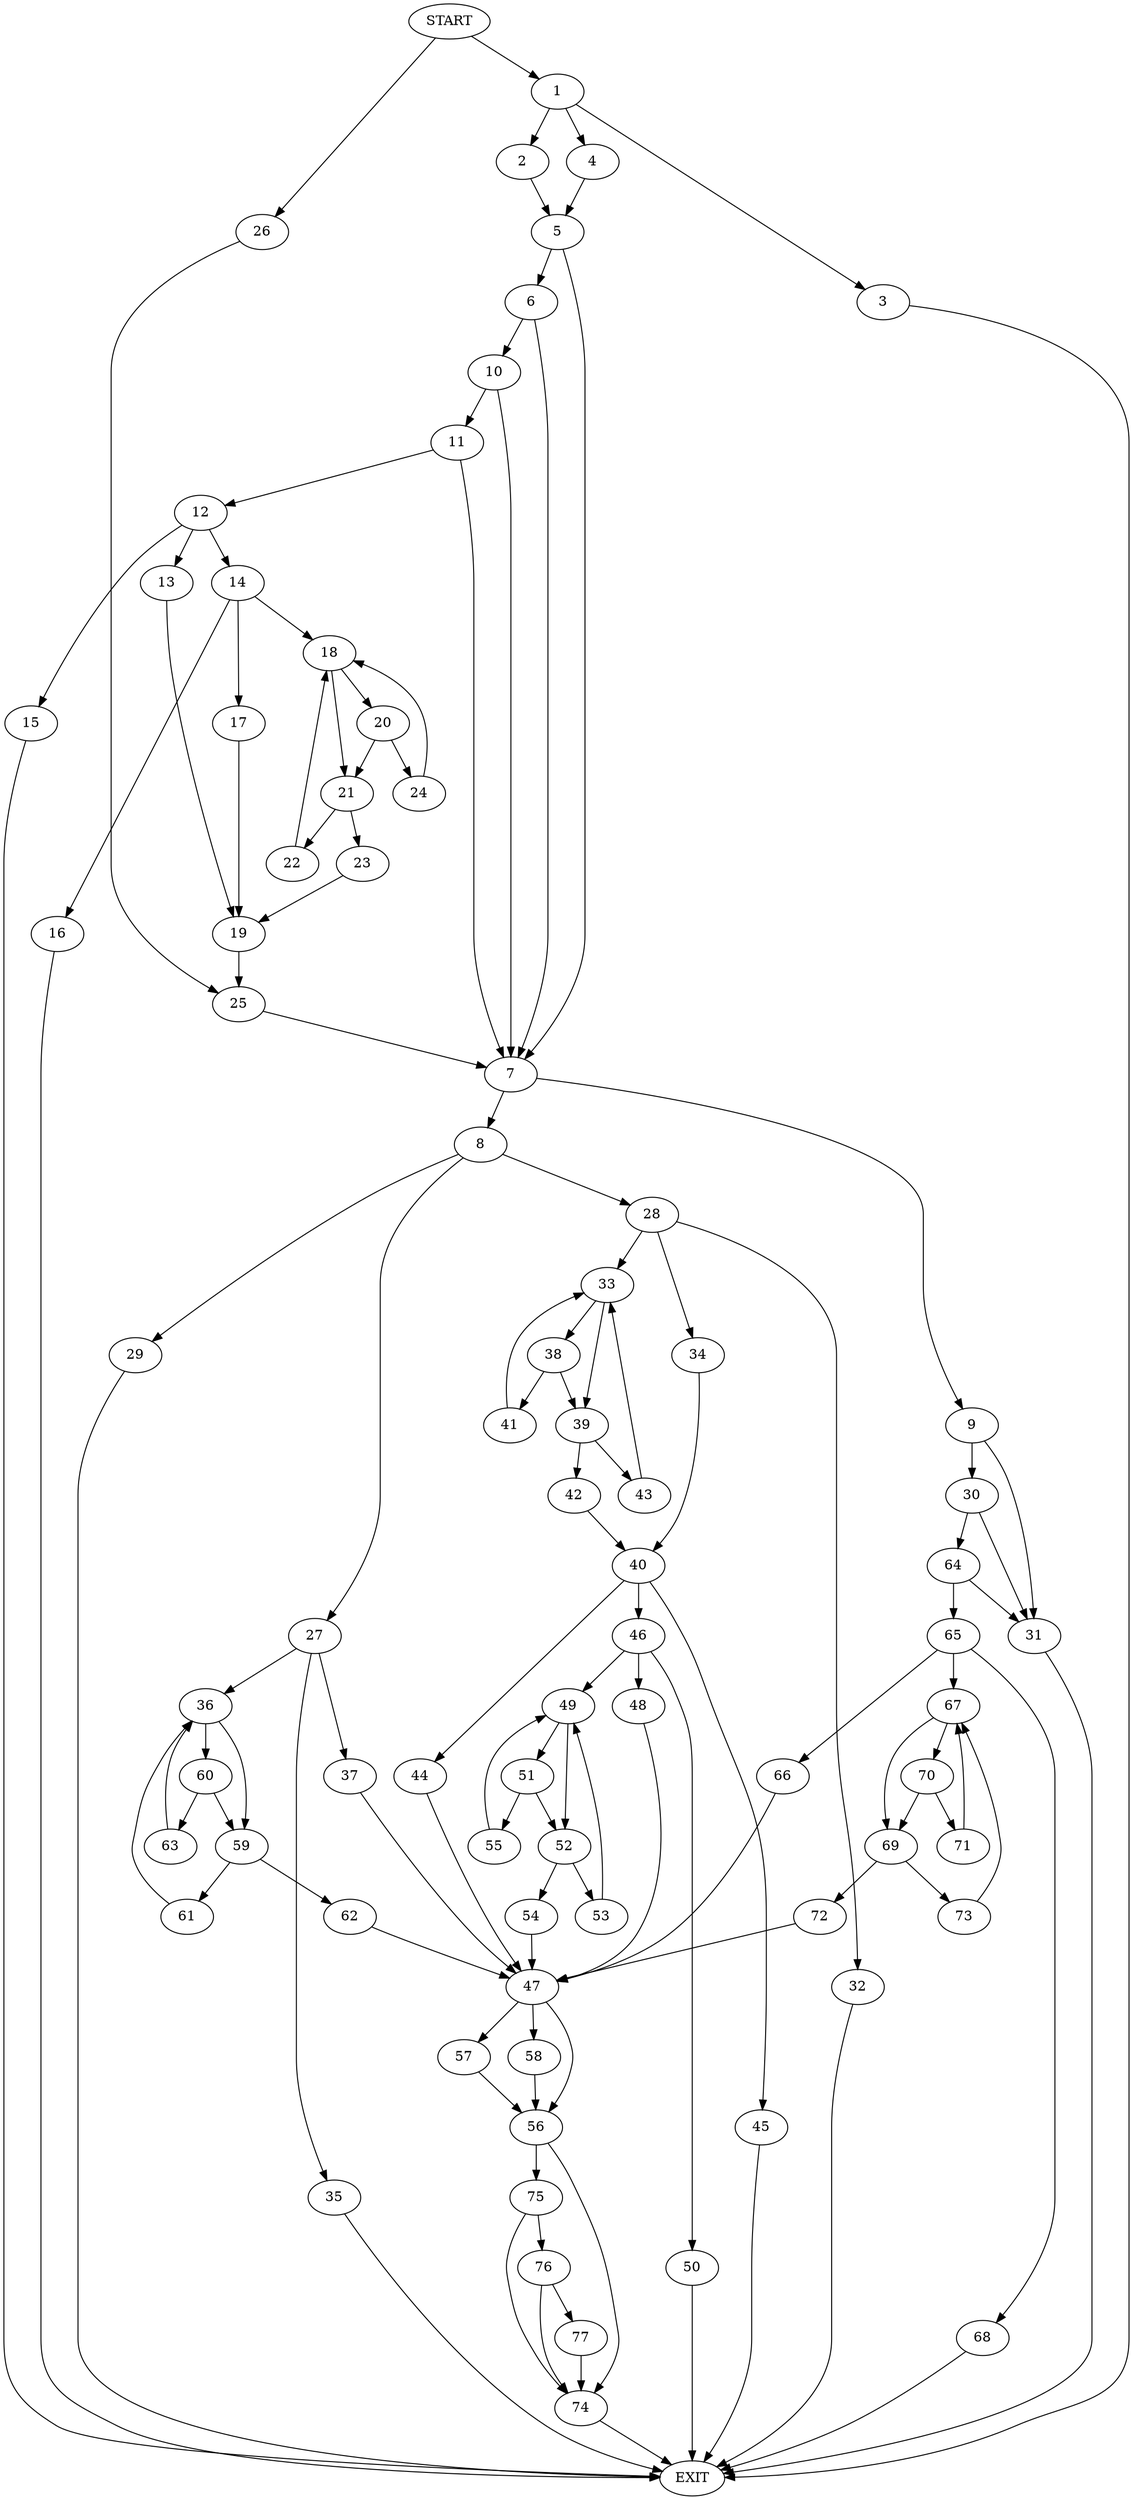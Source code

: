 digraph {
0 [label="START"];
1;
2;
3;
4;
5;
6;
7;
8;
9;
10;
11;
12;
13;
14;
15;
16;
17;
18;
19;
20;
21;
22;
23;
24;
25;
26;
27;
28;
29;
30;
31;
32;
33;
34;
35;
36;
37;
38;
39;
40;
41;
42;
43;
44;
45;
46;
47;
48;
49;
50;
51;
52;
53;
54;
55;
56;
57;
58;
59;
60;
61;
62;
63;
64;
65;
66;
67;
68;
69;
70;
71;
72;
73;
74;
75;
76;
77;
78 [label="EXIT"];
0 -> 1;
1 -> 2;
1 -> 3;
1 -> 4;
2 -> 5;
3 -> 78;
4 -> 5;
5 -> 6;
5 -> 7;
7 -> 8;
7 -> 9;
6 -> 10;
6 -> 7;
10 -> 7;
10 -> 11;
11 -> 12;
11 -> 7;
12 -> 13;
12 -> 14;
12 -> 15;
14 -> 16;
14 -> 17;
14 -> 18;
13 -> 19;
15 -> 78;
17 -> 19;
16 -> 78;
18 -> 20;
18 -> 21;
21 -> 22;
21 -> 23;
20 -> 24;
20 -> 21;
24 -> 18;
22 -> 18;
23 -> 19;
19 -> 25;
25 -> 7;
0 -> 26;
26 -> 25;
8 -> 27;
8 -> 28;
8 -> 29;
9 -> 30;
9 -> 31;
29 -> 78;
28 -> 32;
28 -> 33;
28 -> 34;
27 -> 35;
27 -> 36;
27 -> 37;
33 -> 38;
33 -> 39;
34 -> 40;
32 -> 78;
38 -> 39;
38 -> 41;
39 -> 42;
39 -> 43;
41 -> 33;
43 -> 33;
42 -> 40;
40 -> 44;
40 -> 45;
40 -> 46;
44 -> 47;
45 -> 78;
46 -> 48;
46 -> 49;
46 -> 50;
50 -> 78;
48 -> 47;
49 -> 51;
49 -> 52;
52 -> 53;
52 -> 54;
51 -> 52;
51 -> 55;
55 -> 49;
54 -> 47;
53 -> 49;
47 -> 56;
47 -> 57;
47 -> 58;
35 -> 78;
37 -> 47;
36 -> 59;
36 -> 60;
59 -> 61;
59 -> 62;
60 -> 59;
60 -> 63;
63 -> 36;
61 -> 36;
62 -> 47;
30 -> 31;
30 -> 64;
31 -> 78;
64 -> 31;
64 -> 65;
65 -> 66;
65 -> 67;
65 -> 68;
68 -> 78;
66 -> 47;
67 -> 69;
67 -> 70;
70 -> 69;
70 -> 71;
69 -> 72;
69 -> 73;
71 -> 67;
73 -> 67;
72 -> 47;
58 -> 56;
57 -> 56;
56 -> 74;
56 -> 75;
74 -> 78;
75 -> 74;
75 -> 76;
76 -> 74;
76 -> 77;
77 -> 74;
}
